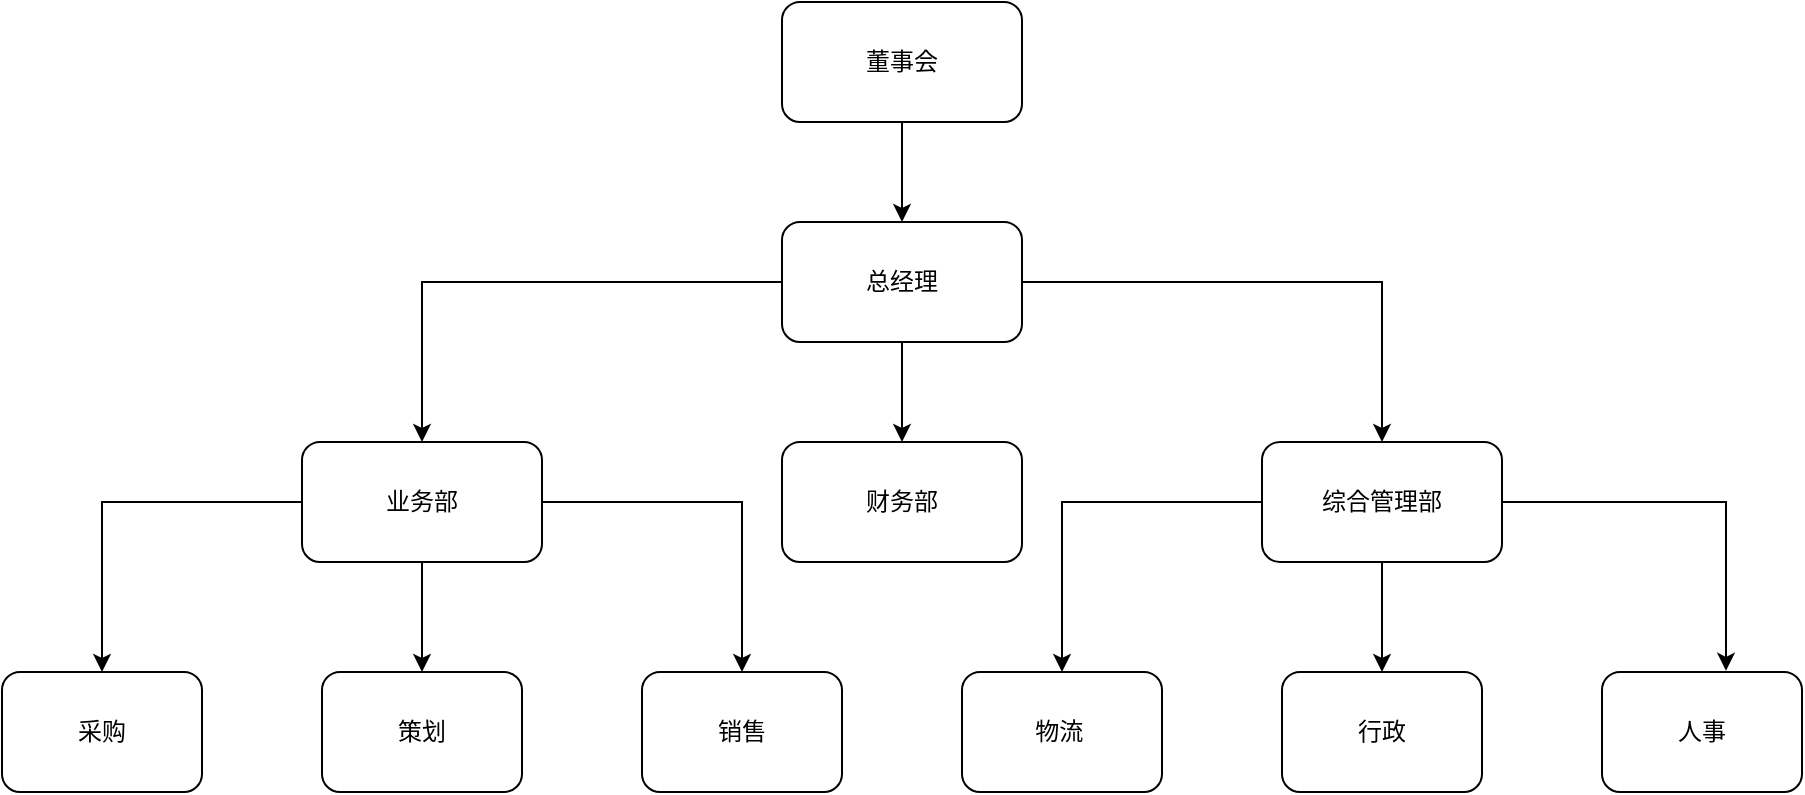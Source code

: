 <mxfile version="21.6.2" type="github">
  <diagram name="Page-1" id="74e2e168-ea6b-b213-b513-2b3c1d86103e">
    <mxGraphModel dx="1050" dy="570" grid="1" gridSize="10" guides="1" tooltips="1" connect="1" arrows="1" fold="1" page="1" pageScale="1" pageWidth="1100" pageHeight="850" background="none" math="0" shadow="0">
      <root>
        <mxCell id="0" />
        <mxCell id="1" parent="0" />
        <mxCell id="IqkODhBXvYL22IpzVX8v-13" style="edgeStyle=orthogonalEdgeStyle;rounded=0;orthogonalLoop=1;jettySize=auto;html=1;exitX=0.5;exitY=1;exitDx=0;exitDy=0;" edge="1" parent="1" source="IqkODhBXvYL22IpzVX8v-1" target="IqkODhBXvYL22IpzVX8v-2">
          <mxGeometry relative="1" as="geometry" />
        </mxCell>
        <mxCell id="IqkODhBXvYL22IpzVX8v-1" value="董事会" style="rounded=1;whiteSpace=wrap;html=1;" vertex="1" parent="1">
          <mxGeometry x="490" y="110" width="120" height="60" as="geometry" />
        </mxCell>
        <mxCell id="IqkODhBXvYL22IpzVX8v-14" style="edgeStyle=orthogonalEdgeStyle;rounded=0;orthogonalLoop=1;jettySize=auto;html=1;exitX=0.5;exitY=1;exitDx=0;exitDy=0;entryX=0.5;entryY=0;entryDx=0;entryDy=0;" edge="1" parent="1" source="IqkODhBXvYL22IpzVX8v-2" target="IqkODhBXvYL22IpzVX8v-4">
          <mxGeometry relative="1" as="geometry" />
        </mxCell>
        <mxCell id="IqkODhBXvYL22IpzVX8v-15" style="edgeStyle=orthogonalEdgeStyle;rounded=0;orthogonalLoop=1;jettySize=auto;html=1;exitX=0;exitY=0.5;exitDx=0;exitDy=0;entryX=0.5;entryY=0;entryDx=0;entryDy=0;" edge="1" parent="1" source="IqkODhBXvYL22IpzVX8v-2" target="IqkODhBXvYL22IpzVX8v-3">
          <mxGeometry relative="1" as="geometry" />
        </mxCell>
        <mxCell id="IqkODhBXvYL22IpzVX8v-16" style="edgeStyle=orthogonalEdgeStyle;rounded=0;orthogonalLoop=1;jettySize=auto;html=1;exitX=1;exitY=0.5;exitDx=0;exitDy=0;entryX=0.5;entryY=0;entryDx=0;entryDy=0;" edge="1" parent="1" source="IqkODhBXvYL22IpzVX8v-2" target="IqkODhBXvYL22IpzVX8v-5">
          <mxGeometry relative="1" as="geometry" />
        </mxCell>
        <mxCell id="IqkODhBXvYL22IpzVX8v-2" value="总经理" style="rounded=1;whiteSpace=wrap;html=1;" vertex="1" parent="1">
          <mxGeometry x="490" y="220" width="120" height="60" as="geometry" />
        </mxCell>
        <mxCell id="IqkODhBXvYL22IpzVX8v-17" style="edgeStyle=orthogonalEdgeStyle;rounded=0;orthogonalLoop=1;jettySize=auto;html=1;exitX=0;exitY=0.5;exitDx=0;exitDy=0;entryX=0.5;entryY=0;entryDx=0;entryDy=0;" edge="1" parent="1" source="IqkODhBXvYL22IpzVX8v-3" target="IqkODhBXvYL22IpzVX8v-6">
          <mxGeometry relative="1" as="geometry" />
        </mxCell>
        <mxCell id="IqkODhBXvYL22IpzVX8v-18" style="edgeStyle=orthogonalEdgeStyle;rounded=0;orthogonalLoop=1;jettySize=auto;html=1;exitX=1;exitY=0.5;exitDx=0;exitDy=0;entryX=0.5;entryY=0;entryDx=0;entryDy=0;" edge="1" parent="1" source="IqkODhBXvYL22IpzVX8v-3" target="IqkODhBXvYL22IpzVX8v-7">
          <mxGeometry relative="1" as="geometry" />
        </mxCell>
        <mxCell id="IqkODhBXvYL22IpzVX8v-19" style="edgeStyle=orthogonalEdgeStyle;rounded=0;orthogonalLoop=1;jettySize=auto;html=1;exitX=0.5;exitY=1;exitDx=0;exitDy=0;entryX=0.5;entryY=0;entryDx=0;entryDy=0;" edge="1" parent="1" source="IqkODhBXvYL22IpzVX8v-3" target="IqkODhBXvYL22IpzVX8v-8">
          <mxGeometry relative="1" as="geometry" />
        </mxCell>
        <mxCell id="IqkODhBXvYL22IpzVX8v-3" value="业务部" style="rounded=1;whiteSpace=wrap;html=1;" vertex="1" parent="1">
          <mxGeometry x="250" y="330" width="120" height="60" as="geometry" />
        </mxCell>
        <mxCell id="IqkODhBXvYL22IpzVX8v-4" value="财务部" style="rounded=1;whiteSpace=wrap;html=1;" vertex="1" parent="1">
          <mxGeometry x="490" y="330" width="120" height="60" as="geometry" />
        </mxCell>
        <mxCell id="IqkODhBXvYL22IpzVX8v-20" style="edgeStyle=orthogonalEdgeStyle;rounded=0;orthogonalLoop=1;jettySize=auto;html=1;exitX=0;exitY=0.5;exitDx=0;exitDy=0;entryX=0.5;entryY=0;entryDx=0;entryDy=0;" edge="1" parent="1" source="IqkODhBXvYL22IpzVX8v-5" target="IqkODhBXvYL22IpzVX8v-10">
          <mxGeometry relative="1" as="geometry" />
        </mxCell>
        <mxCell id="IqkODhBXvYL22IpzVX8v-21" style="edgeStyle=orthogonalEdgeStyle;rounded=0;orthogonalLoop=1;jettySize=auto;html=1;exitX=0.5;exitY=1;exitDx=0;exitDy=0;entryX=0.5;entryY=0;entryDx=0;entryDy=0;" edge="1" parent="1" source="IqkODhBXvYL22IpzVX8v-5" target="IqkODhBXvYL22IpzVX8v-12">
          <mxGeometry relative="1" as="geometry" />
        </mxCell>
        <mxCell id="IqkODhBXvYL22IpzVX8v-22" style="edgeStyle=orthogonalEdgeStyle;rounded=0;orthogonalLoop=1;jettySize=auto;html=1;exitX=1;exitY=0.5;exitDx=0;exitDy=0;entryX=0.62;entryY=-0.01;entryDx=0;entryDy=0;entryPerimeter=0;" edge="1" parent="1" source="IqkODhBXvYL22IpzVX8v-5" target="IqkODhBXvYL22IpzVX8v-11">
          <mxGeometry relative="1" as="geometry" />
        </mxCell>
        <mxCell id="IqkODhBXvYL22IpzVX8v-5" value="综合管理部" style="rounded=1;whiteSpace=wrap;html=1;" vertex="1" parent="1">
          <mxGeometry x="730" y="330" width="120" height="60" as="geometry" />
        </mxCell>
        <mxCell id="IqkODhBXvYL22IpzVX8v-6" value="采购" style="rounded=1;whiteSpace=wrap;html=1;" vertex="1" parent="1">
          <mxGeometry x="100" y="445" width="100" height="60" as="geometry" />
        </mxCell>
        <mxCell id="IqkODhBXvYL22IpzVX8v-7" value="销售" style="rounded=1;whiteSpace=wrap;html=1;" vertex="1" parent="1">
          <mxGeometry x="420" y="445" width="100" height="60" as="geometry" />
        </mxCell>
        <mxCell id="IqkODhBXvYL22IpzVX8v-8" value="策划" style="rounded=1;whiteSpace=wrap;html=1;" vertex="1" parent="1">
          <mxGeometry x="260" y="445" width="100" height="60" as="geometry" />
        </mxCell>
        <mxCell id="IqkODhBXvYL22IpzVX8v-10" value="物流&lt;span style=&quot;white-space: pre;&quot;&gt;&#x9;&lt;/span&gt;" style="rounded=1;whiteSpace=wrap;html=1;" vertex="1" parent="1">
          <mxGeometry x="580" y="445" width="100" height="60" as="geometry" />
        </mxCell>
        <mxCell id="IqkODhBXvYL22IpzVX8v-11" value="人事" style="rounded=1;whiteSpace=wrap;html=1;" vertex="1" parent="1">
          <mxGeometry x="900" y="445" width="100" height="60" as="geometry" />
        </mxCell>
        <mxCell id="IqkODhBXvYL22IpzVX8v-12" value="行政" style="rounded=1;whiteSpace=wrap;html=1;" vertex="1" parent="1">
          <mxGeometry x="740" y="445" width="100" height="60" as="geometry" />
        </mxCell>
      </root>
    </mxGraphModel>
  </diagram>
</mxfile>
